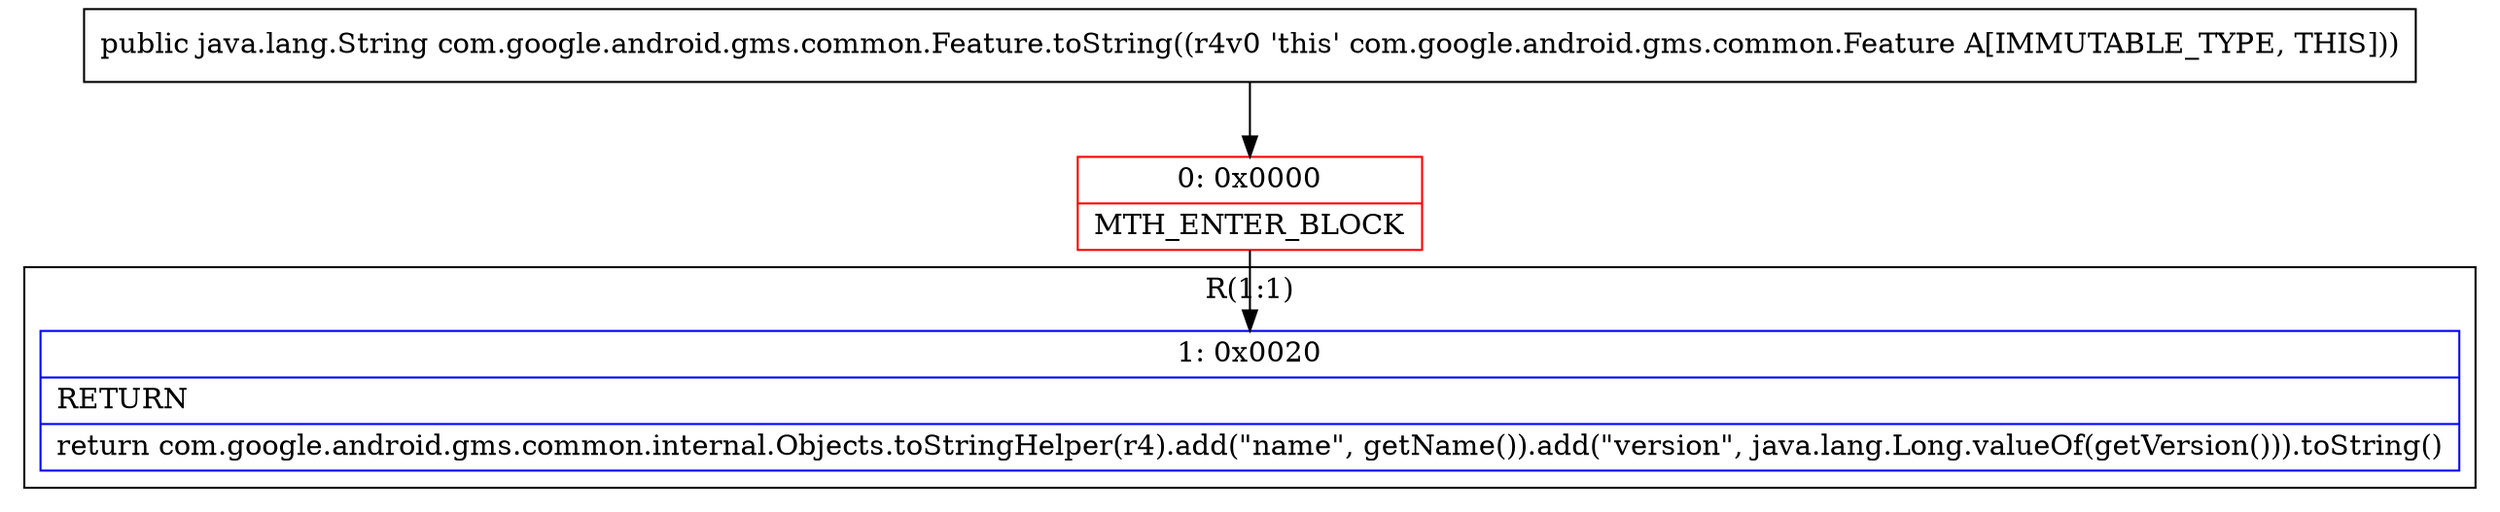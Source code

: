 digraph "CFG forcom.google.android.gms.common.Feature.toString()Ljava\/lang\/String;" {
subgraph cluster_Region_836837079 {
label = "R(1:1)";
node [shape=record,color=blue];
Node_1 [shape=record,label="{1\:\ 0x0020|RETURN\l|return com.google.android.gms.common.internal.Objects.toStringHelper(r4).add(\"name\", getName()).add(\"version\", java.lang.Long.valueOf(getVersion())).toString()\l}"];
}
Node_0 [shape=record,color=red,label="{0\:\ 0x0000|MTH_ENTER_BLOCK\l}"];
MethodNode[shape=record,label="{public java.lang.String com.google.android.gms.common.Feature.toString((r4v0 'this' com.google.android.gms.common.Feature A[IMMUTABLE_TYPE, THIS])) }"];
MethodNode -> Node_0;
Node_0 -> Node_1;
}

